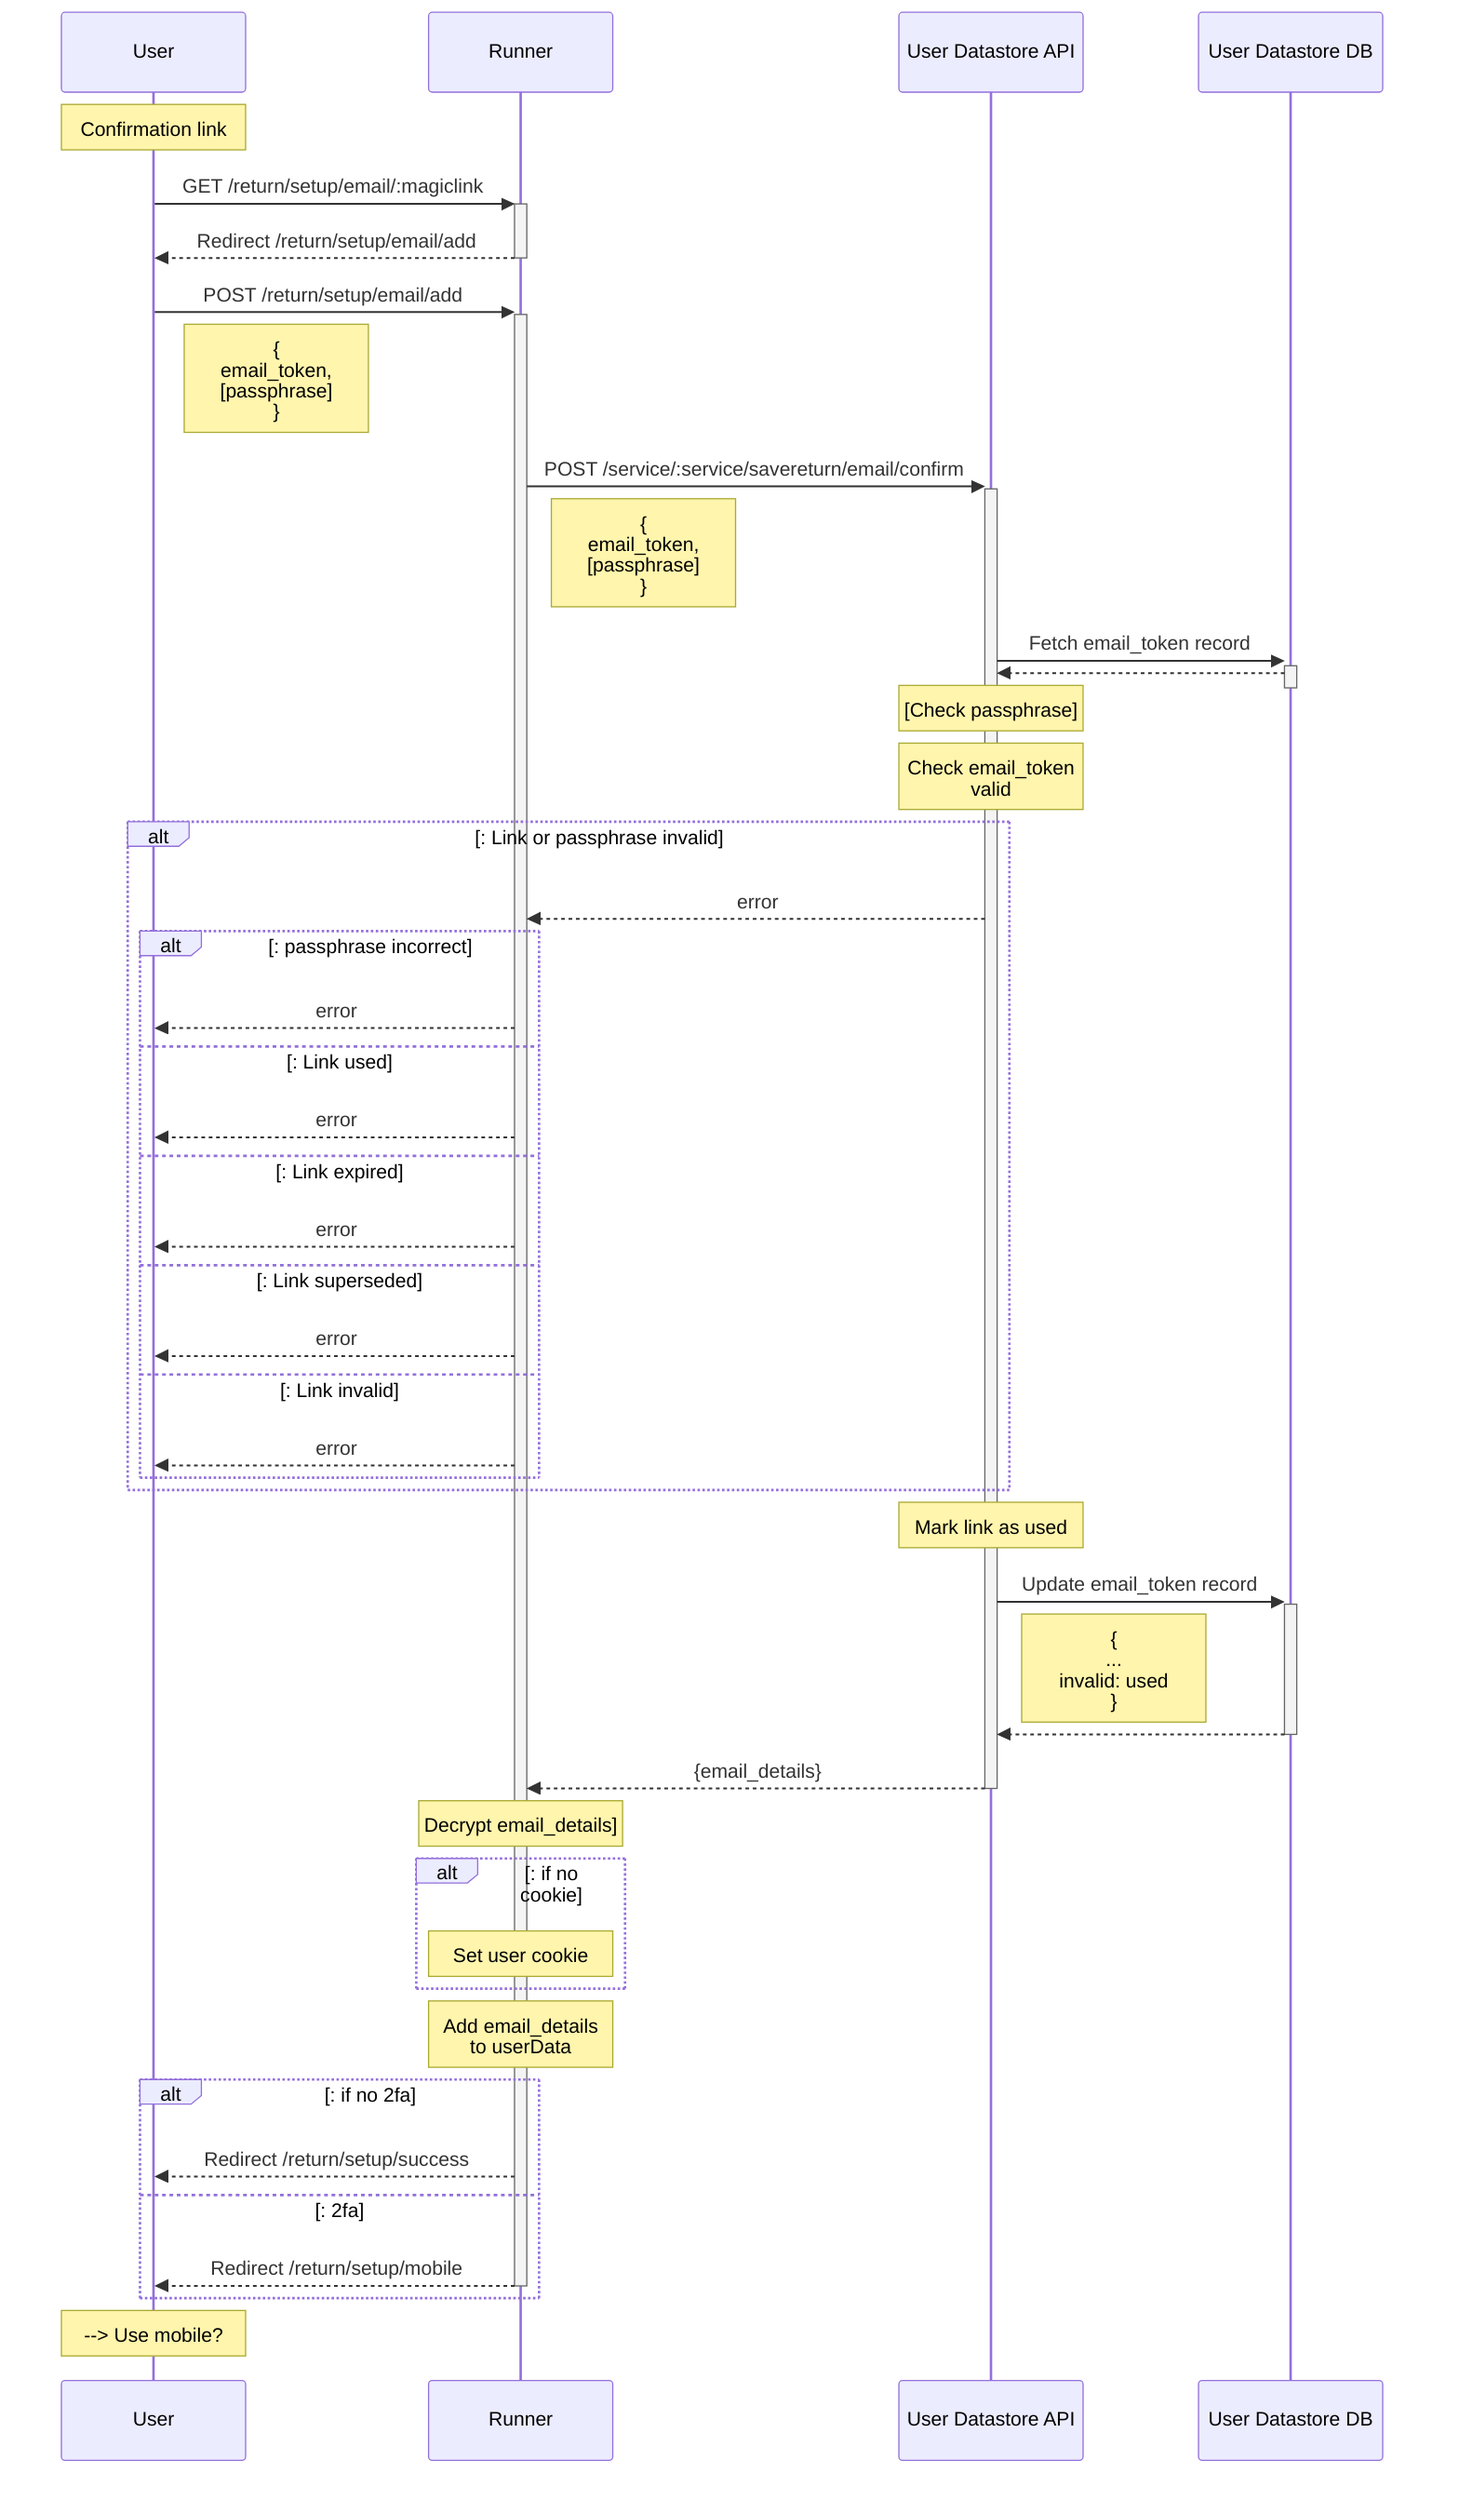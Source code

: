 sequenceDiagram

participant U as User

participant R as Runner

participant DS as User Datastore API

participant DB as User Datastore DB

Note over U: Confirmation link

U->>+R: GET /return/setup/email/:magiclink

R-->>-U: Redirect /return/setup/email/add

U->>+R: POST /return/setup/email/add

Note right of U: {<br>email_token,<br>[passphrase]<br>}

R->>+DS: POST /service/:service/savereturn/email/confirm

Note right of R: {<br>email_token,<br>[passphrase]<br>}

DS->>+DB: Fetch email_token record 

DB-->>-DS: 

Note over DS: [Check passphrase]

Note over DS: Check email_token <br>valid

alt: Link or passphrase invalid

  DS-->>R:   error

  alt: passphrase incorrect

    R-->>U:   error

  else: Link used

    R-->>U:   error

  else: Link expired

    R-->>U:   error

  else: Link superseded

    R-->>U:   error

  else: Link invalid

    R-->>U:   error

  end

end

Note over DS: Mark link as used

DS->>+DB: Update email_token record 

Note right of DS: {<br>...<br>invalid: used<br>}

DB-->>-DS: 

DS-->>-R:  {email_details}

Note over R: Decrypt email_details]

alt: if no cookie

  Note over R: Set user cookie

end

Note over R: Add email_details<br>to userData

alt: if no 2fa

  R-->>U: Redirect /return/setup/success

else: 2fa

 R-->>-U: Redirect /return/setup/mobile

end

Note over U: --> Use mobile?